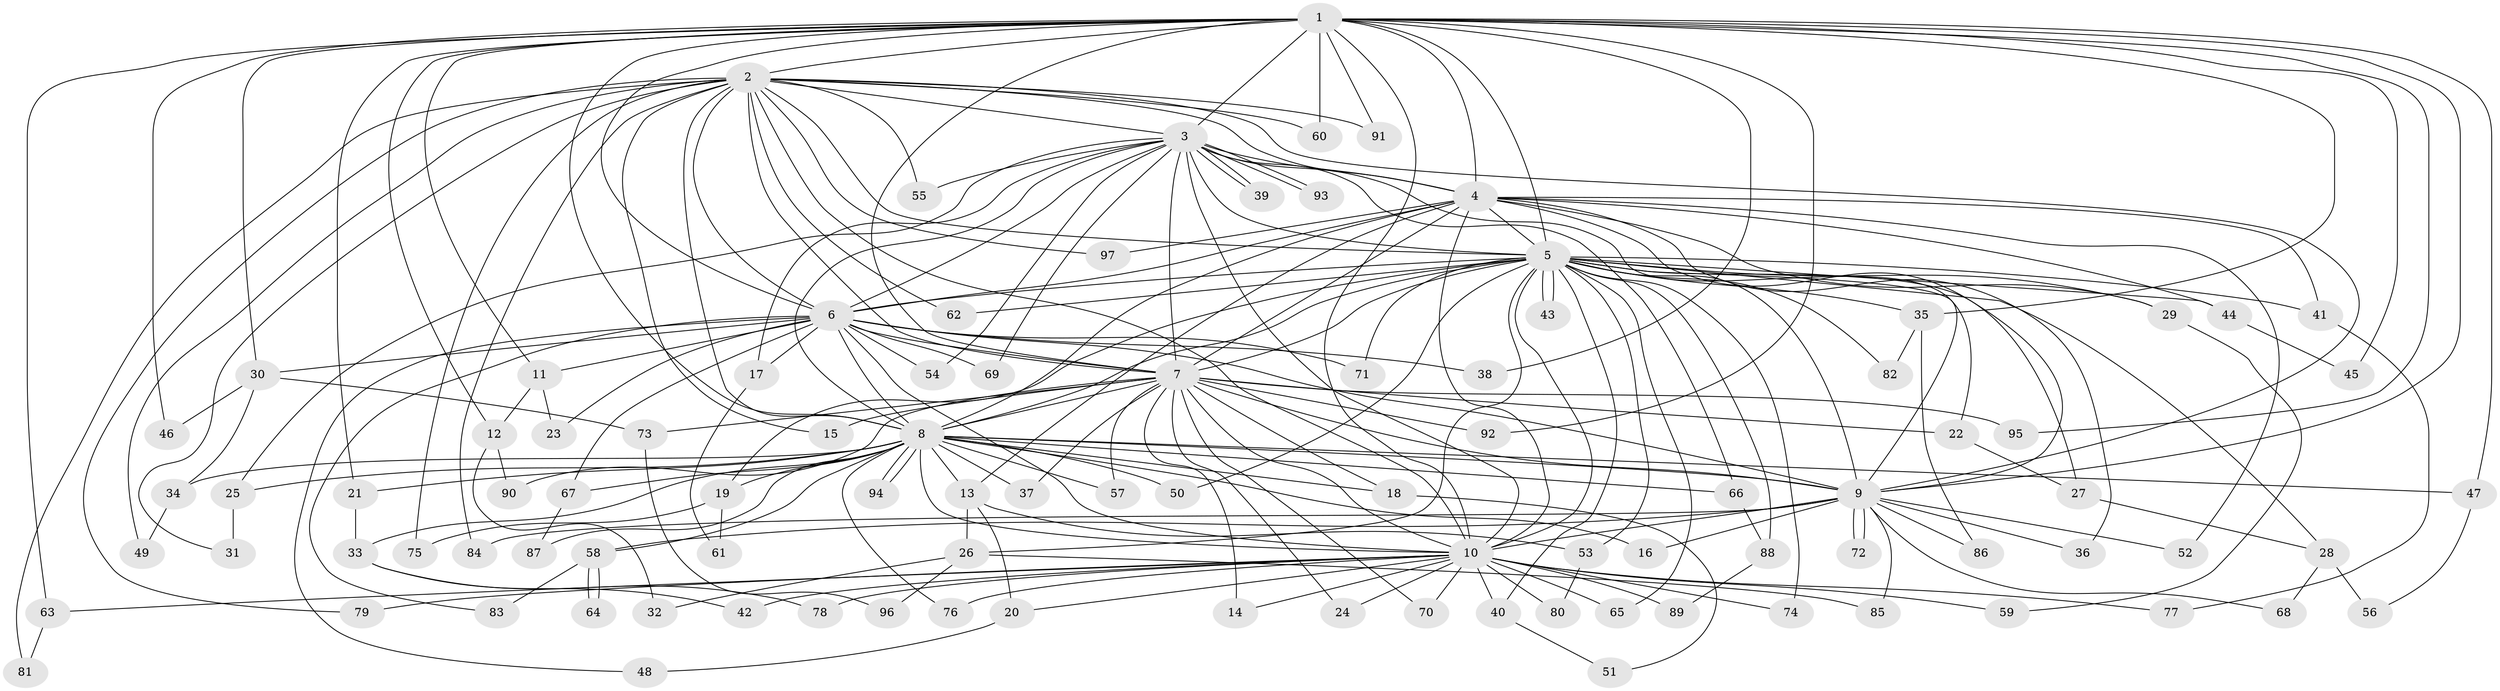 // Generated by graph-tools (version 1.1) at 2025/11/02/27/25 16:11:05]
// undirected, 97 vertices, 219 edges
graph export_dot {
graph [start="1"]
  node [color=gray90,style=filled];
  1;
  2;
  3;
  4;
  5;
  6;
  7;
  8;
  9;
  10;
  11;
  12;
  13;
  14;
  15;
  16;
  17;
  18;
  19;
  20;
  21;
  22;
  23;
  24;
  25;
  26;
  27;
  28;
  29;
  30;
  31;
  32;
  33;
  34;
  35;
  36;
  37;
  38;
  39;
  40;
  41;
  42;
  43;
  44;
  45;
  46;
  47;
  48;
  49;
  50;
  51;
  52;
  53;
  54;
  55;
  56;
  57;
  58;
  59;
  60;
  61;
  62;
  63;
  64;
  65;
  66;
  67;
  68;
  69;
  70;
  71;
  72;
  73;
  74;
  75;
  76;
  77;
  78;
  79;
  80;
  81;
  82;
  83;
  84;
  85;
  86;
  87;
  88;
  89;
  90;
  91;
  92;
  93;
  94;
  95;
  96;
  97;
  1 -- 2;
  1 -- 3;
  1 -- 4;
  1 -- 5;
  1 -- 6;
  1 -- 7;
  1 -- 8;
  1 -- 9;
  1 -- 10;
  1 -- 11;
  1 -- 12;
  1 -- 21;
  1 -- 30;
  1 -- 35;
  1 -- 38;
  1 -- 45;
  1 -- 46;
  1 -- 47;
  1 -- 60;
  1 -- 63;
  1 -- 91;
  1 -- 92;
  1 -- 95;
  2 -- 3;
  2 -- 4;
  2 -- 5;
  2 -- 6;
  2 -- 7;
  2 -- 8;
  2 -- 9;
  2 -- 10;
  2 -- 15;
  2 -- 31;
  2 -- 49;
  2 -- 55;
  2 -- 60;
  2 -- 62;
  2 -- 75;
  2 -- 79;
  2 -- 81;
  2 -- 84;
  2 -- 91;
  2 -- 97;
  3 -- 4;
  3 -- 5;
  3 -- 6;
  3 -- 7;
  3 -- 8;
  3 -- 9;
  3 -- 10;
  3 -- 17;
  3 -- 25;
  3 -- 39;
  3 -- 39;
  3 -- 54;
  3 -- 55;
  3 -- 66;
  3 -- 69;
  3 -- 93;
  3 -- 93;
  4 -- 5;
  4 -- 6;
  4 -- 7;
  4 -- 8;
  4 -- 9;
  4 -- 10;
  4 -- 13;
  4 -- 29;
  4 -- 36;
  4 -- 41;
  4 -- 44;
  4 -- 52;
  4 -- 97;
  5 -- 6;
  5 -- 7;
  5 -- 8;
  5 -- 9;
  5 -- 10;
  5 -- 19;
  5 -- 22;
  5 -- 26;
  5 -- 27;
  5 -- 28;
  5 -- 29;
  5 -- 35;
  5 -- 40;
  5 -- 41;
  5 -- 43;
  5 -- 43;
  5 -- 44;
  5 -- 50;
  5 -- 53;
  5 -- 62;
  5 -- 65;
  5 -- 71;
  5 -- 74;
  5 -- 82;
  5 -- 88;
  6 -- 7;
  6 -- 8;
  6 -- 9;
  6 -- 10;
  6 -- 11;
  6 -- 17;
  6 -- 23;
  6 -- 30;
  6 -- 38;
  6 -- 48;
  6 -- 54;
  6 -- 67;
  6 -- 69;
  6 -- 71;
  6 -- 83;
  7 -- 8;
  7 -- 9;
  7 -- 10;
  7 -- 14;
  7 -- 15;
  7 -- 18;
  7 -- 22;
  7 -- 24;
  7 -- 37;
  7 -- 57;
  7 -- 70;
  7 -- 73;
  7 -- 90;
  7 -- 92;
  7 -- 95;
  8 -- 9;
  8 -- 10;
  8 -- 13;
  8 -- 16;
  8 -- 18;
  8 -- 19;
  8 -- 21;
  8 -- 25;
  8 -- 33;
  8 -- 34;
  8 -- 37;
  8 -- 47;
  8 -- 50;
  8 -- 57;
  8 -- 58;
  8 -- 66;
  8 -- 67;
  8 -- 76;
  8 -- 87;
  8 -- 94;
  8 -- 94;
  9 -- 10;
  9 -- 16;
  9 -- 36;
  9 -- 52;
  9 -- 58;
  9 -- 68;
  9 -- 72;
  9 -- 72;
  9 -- 84;
  9 -- 85;
  9 -- 86;
  10 -- 14;
  10 -- 20;
  10 -- 24;
  10 -- 40;
  10 -- 42;
  10 -- 59;
  10 -- 63;
  10 -- 65;
  10 -- 70;
  10 -- 74;
  10 -- 76;
  10 -- 77;
  10 -- 78;
  10 -- 79;
  10 -- 80;
  10 -- 89;
  11 -- 12;
  11 -- 23;
  12 -- 32;
  12 -- 90;
  13 -- 20;
  13 -- 26;
  13 -- 53;
  17 -- 61;
  18 -- 51;
  19 -- 61;
  19 -- 75;
  20 -- 48;
  21 -- 33;
  22 -- 27;
  25 -- 31;
  26 -- 32;
  26 -- 85;
  26 -- 96;
  27 -- 28;
  28 -- 56;
  28 -- 68;
  29 -- 59;
  30 -- 34;
  30 -- 46;
  30 -- 73;
  33 -- 42;
  33 -- 78;
  34 -- 49;
  35 -- 82;
  35 -- 86;
  40 -- 51;
  41 -- 77;
  44 -- 45;
  47 -- 56;
  53 -- 80;
  58 -- 64;
  58 -- 64;
  58 -- 83;
  63 -- 81;
  66 -- 88;
  67 -- 87;
  73 -- 96;
  88 -- 89;
}
